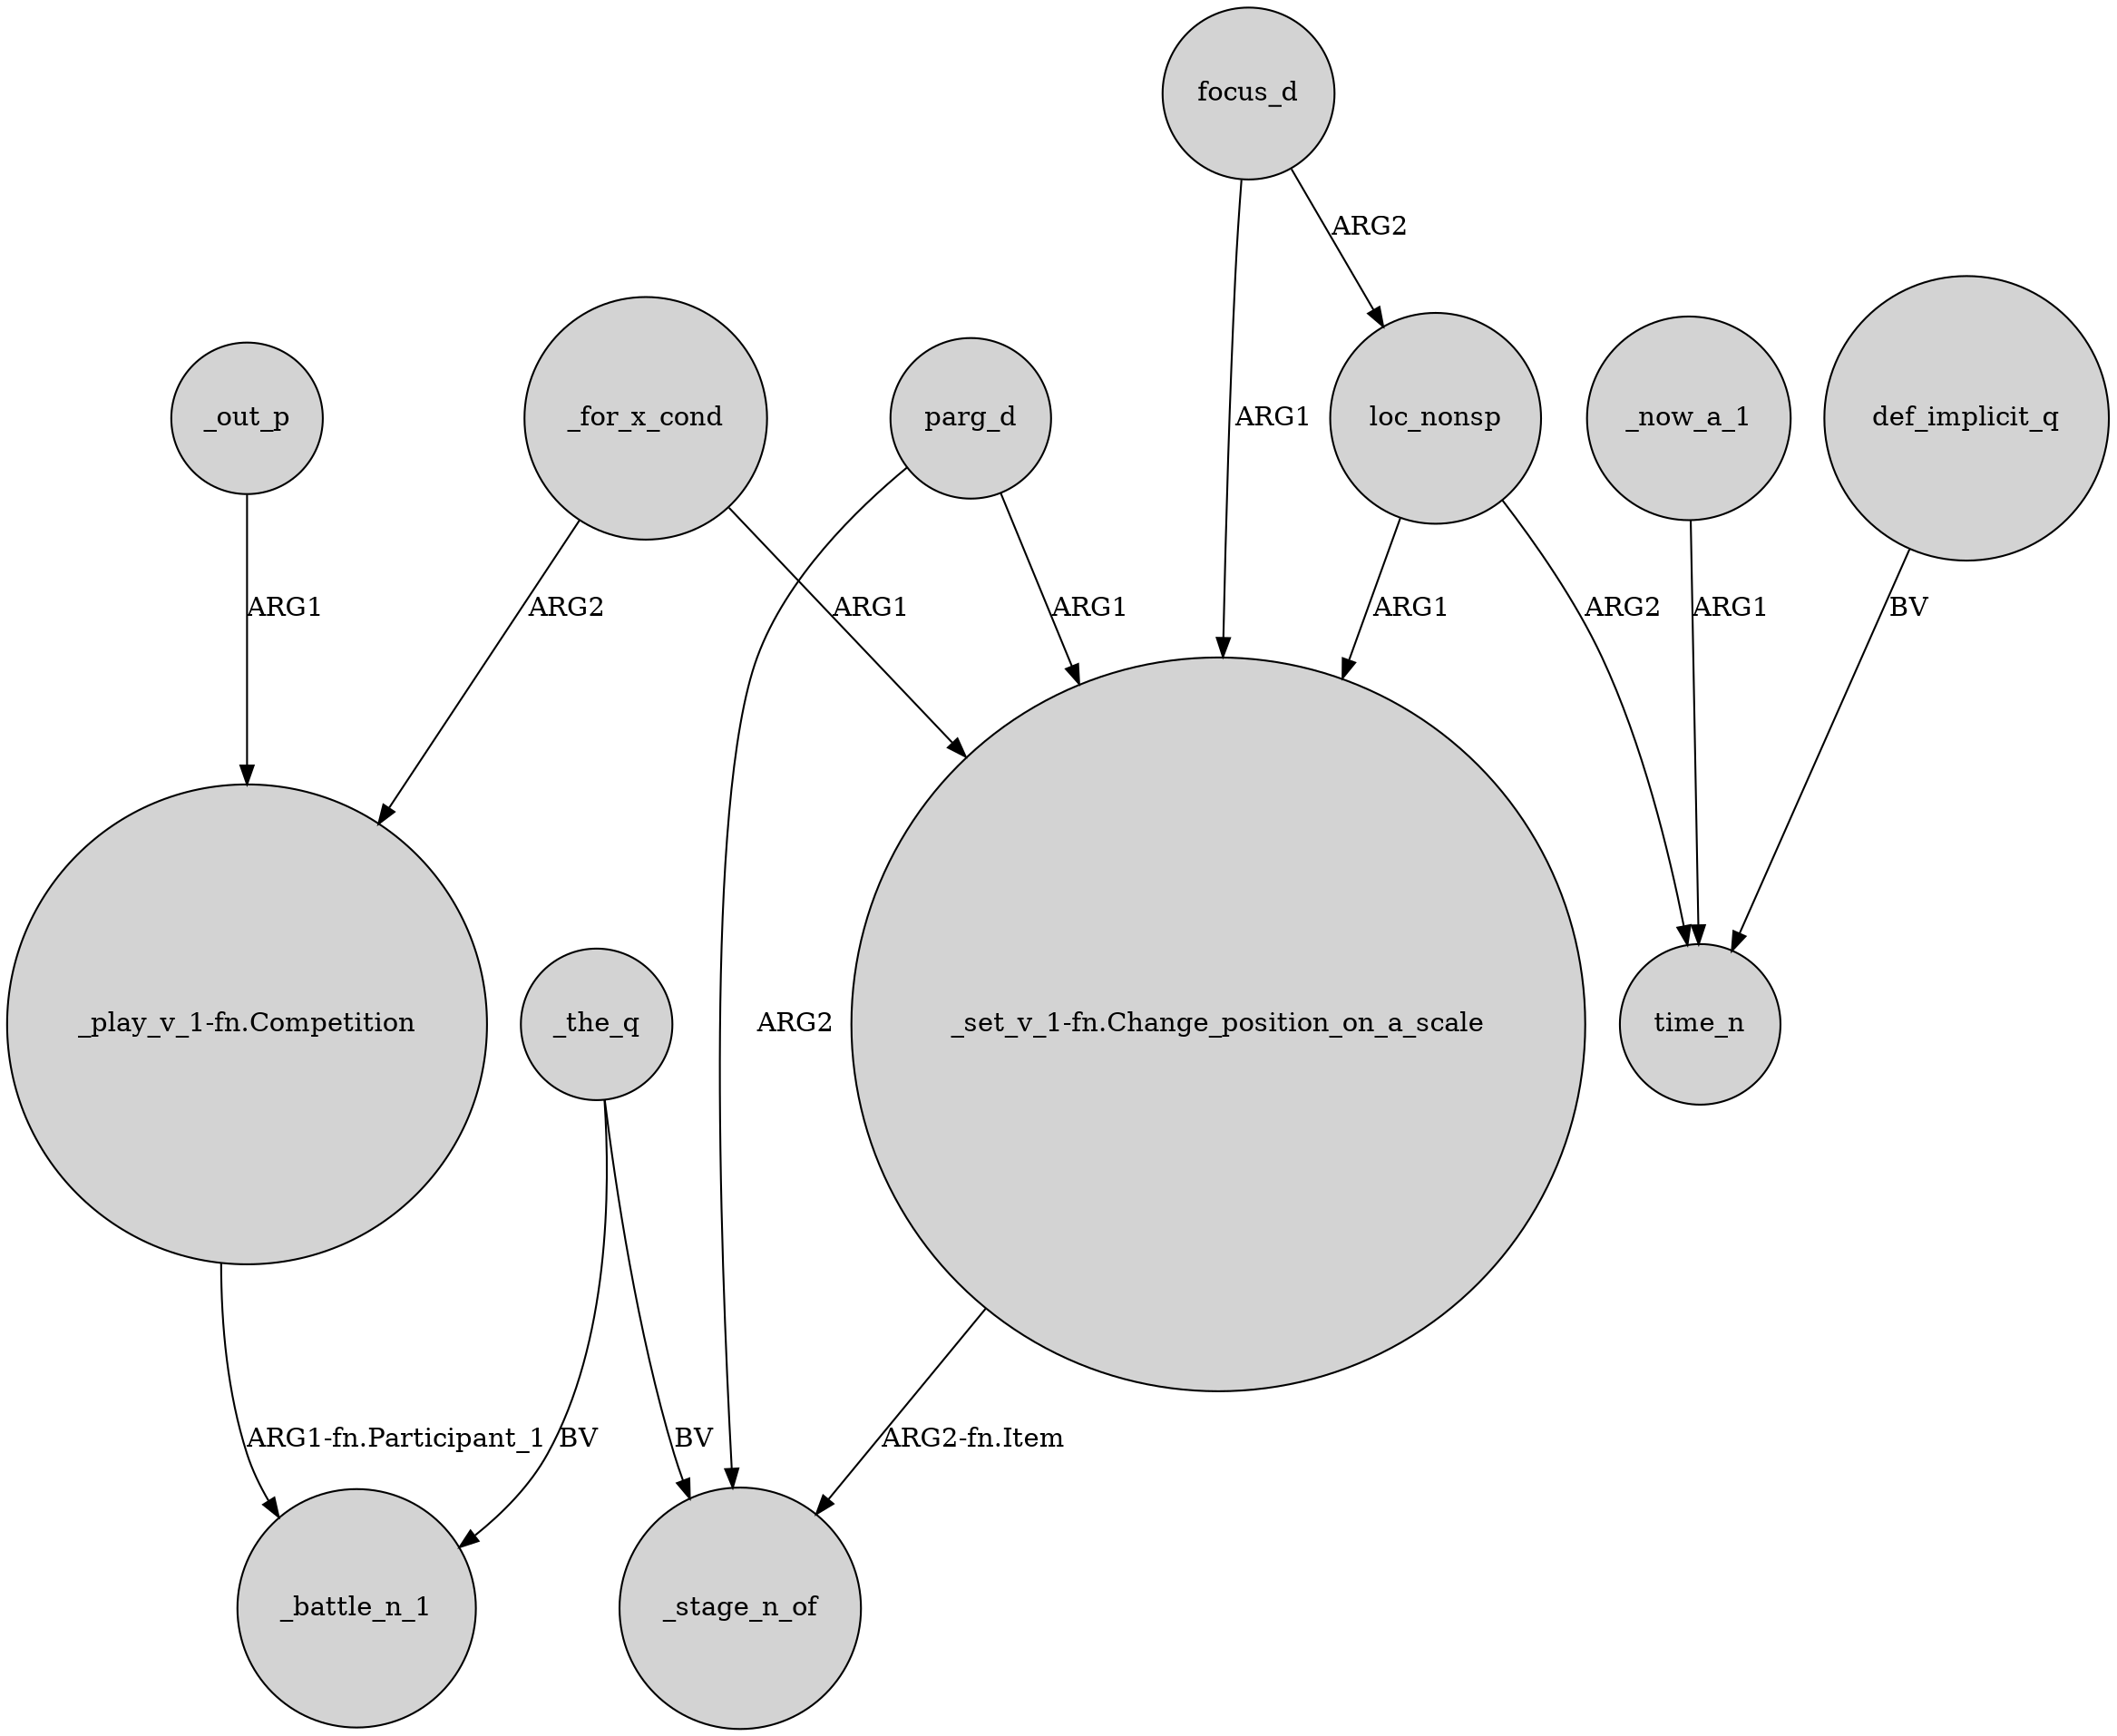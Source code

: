 digraph {
	node [shape=circle style=filled]
	loc_nonsp -> "_set_v_1-fn.Change_position_on_a_scale" [label=ARG1]
	_the_q -> _stage_n_of [label=BV]
	"_set_v_1-fn.Change_position_on_a_scale" -> _stage_n_of [label="ARG2-fn.Item"]
	loc_nonsp -> time_n [label=ARG2]
	focus_d -> loc_nonsp [label=ARG2]
	parg_d -> _stage_n_of [label=ARG2]
	focus_d -> "_set_v_1-fn.Change_position_on_a_scale" [label=ARG1]
	_now_a_1 -> time_n [label=ARG1]
	_out_p -> "_play_v_1-fn.Competition" [label=ARG1]
	parg_d -> "_set_v_1-fn.Change_position_on_a_scale" [label=ARG1]
	"_play_v_1-fn.Competition" -> _battle_n_1 [label="ARG1-fn.Participant_1"]
	def_implicit_q -> time_n [label=BV]
	_for_x_cond -> "_set_v_1-fn.Change_position_on_a_scale" [label=ARG1]
	_for_x_cond -> "_play_v_1-fn.Competition" [label=ARG2]
	_the_q -> _battle_n_1 [label=BV]
}
